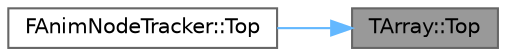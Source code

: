 digraph "TArray::Top"
{
 // INTERACTIVE_SVG=YES
 // LATEX_PDF_SIZE
  bgcolor="transparent";
  edge [fontname=Helvetica,fontsize=10,labelfontname=Helvetica,labelfontsize=10];
  node [fontname=Helvetica,fontsize=10,shape=box,height=0.2,width=0.4];
  rankdir="RL";
  Node1 [id="Node000001",label="TArray::Top",height=0.2,width=0.4,color="gray40", fillcolor="grey60", style="filled", fontcolor="black",tooltip="Returns the top element, i.e."];
  Node1 -> Node2 [id="edge1_Node000001_Node000002",dir="back",color="steelblue1",style="solid",tooltip=" "];
  Node2 [id="Node000002",label="FAnimNodeTracker::Top",height=0.2,width=0.4,color="grey40", fillcolor="white", style="filled",URL="$d5/d77/structFAnimNodeTracker.html#a56f12b73b2471b1699b201e4b6285616",tooltip=" "];
}
